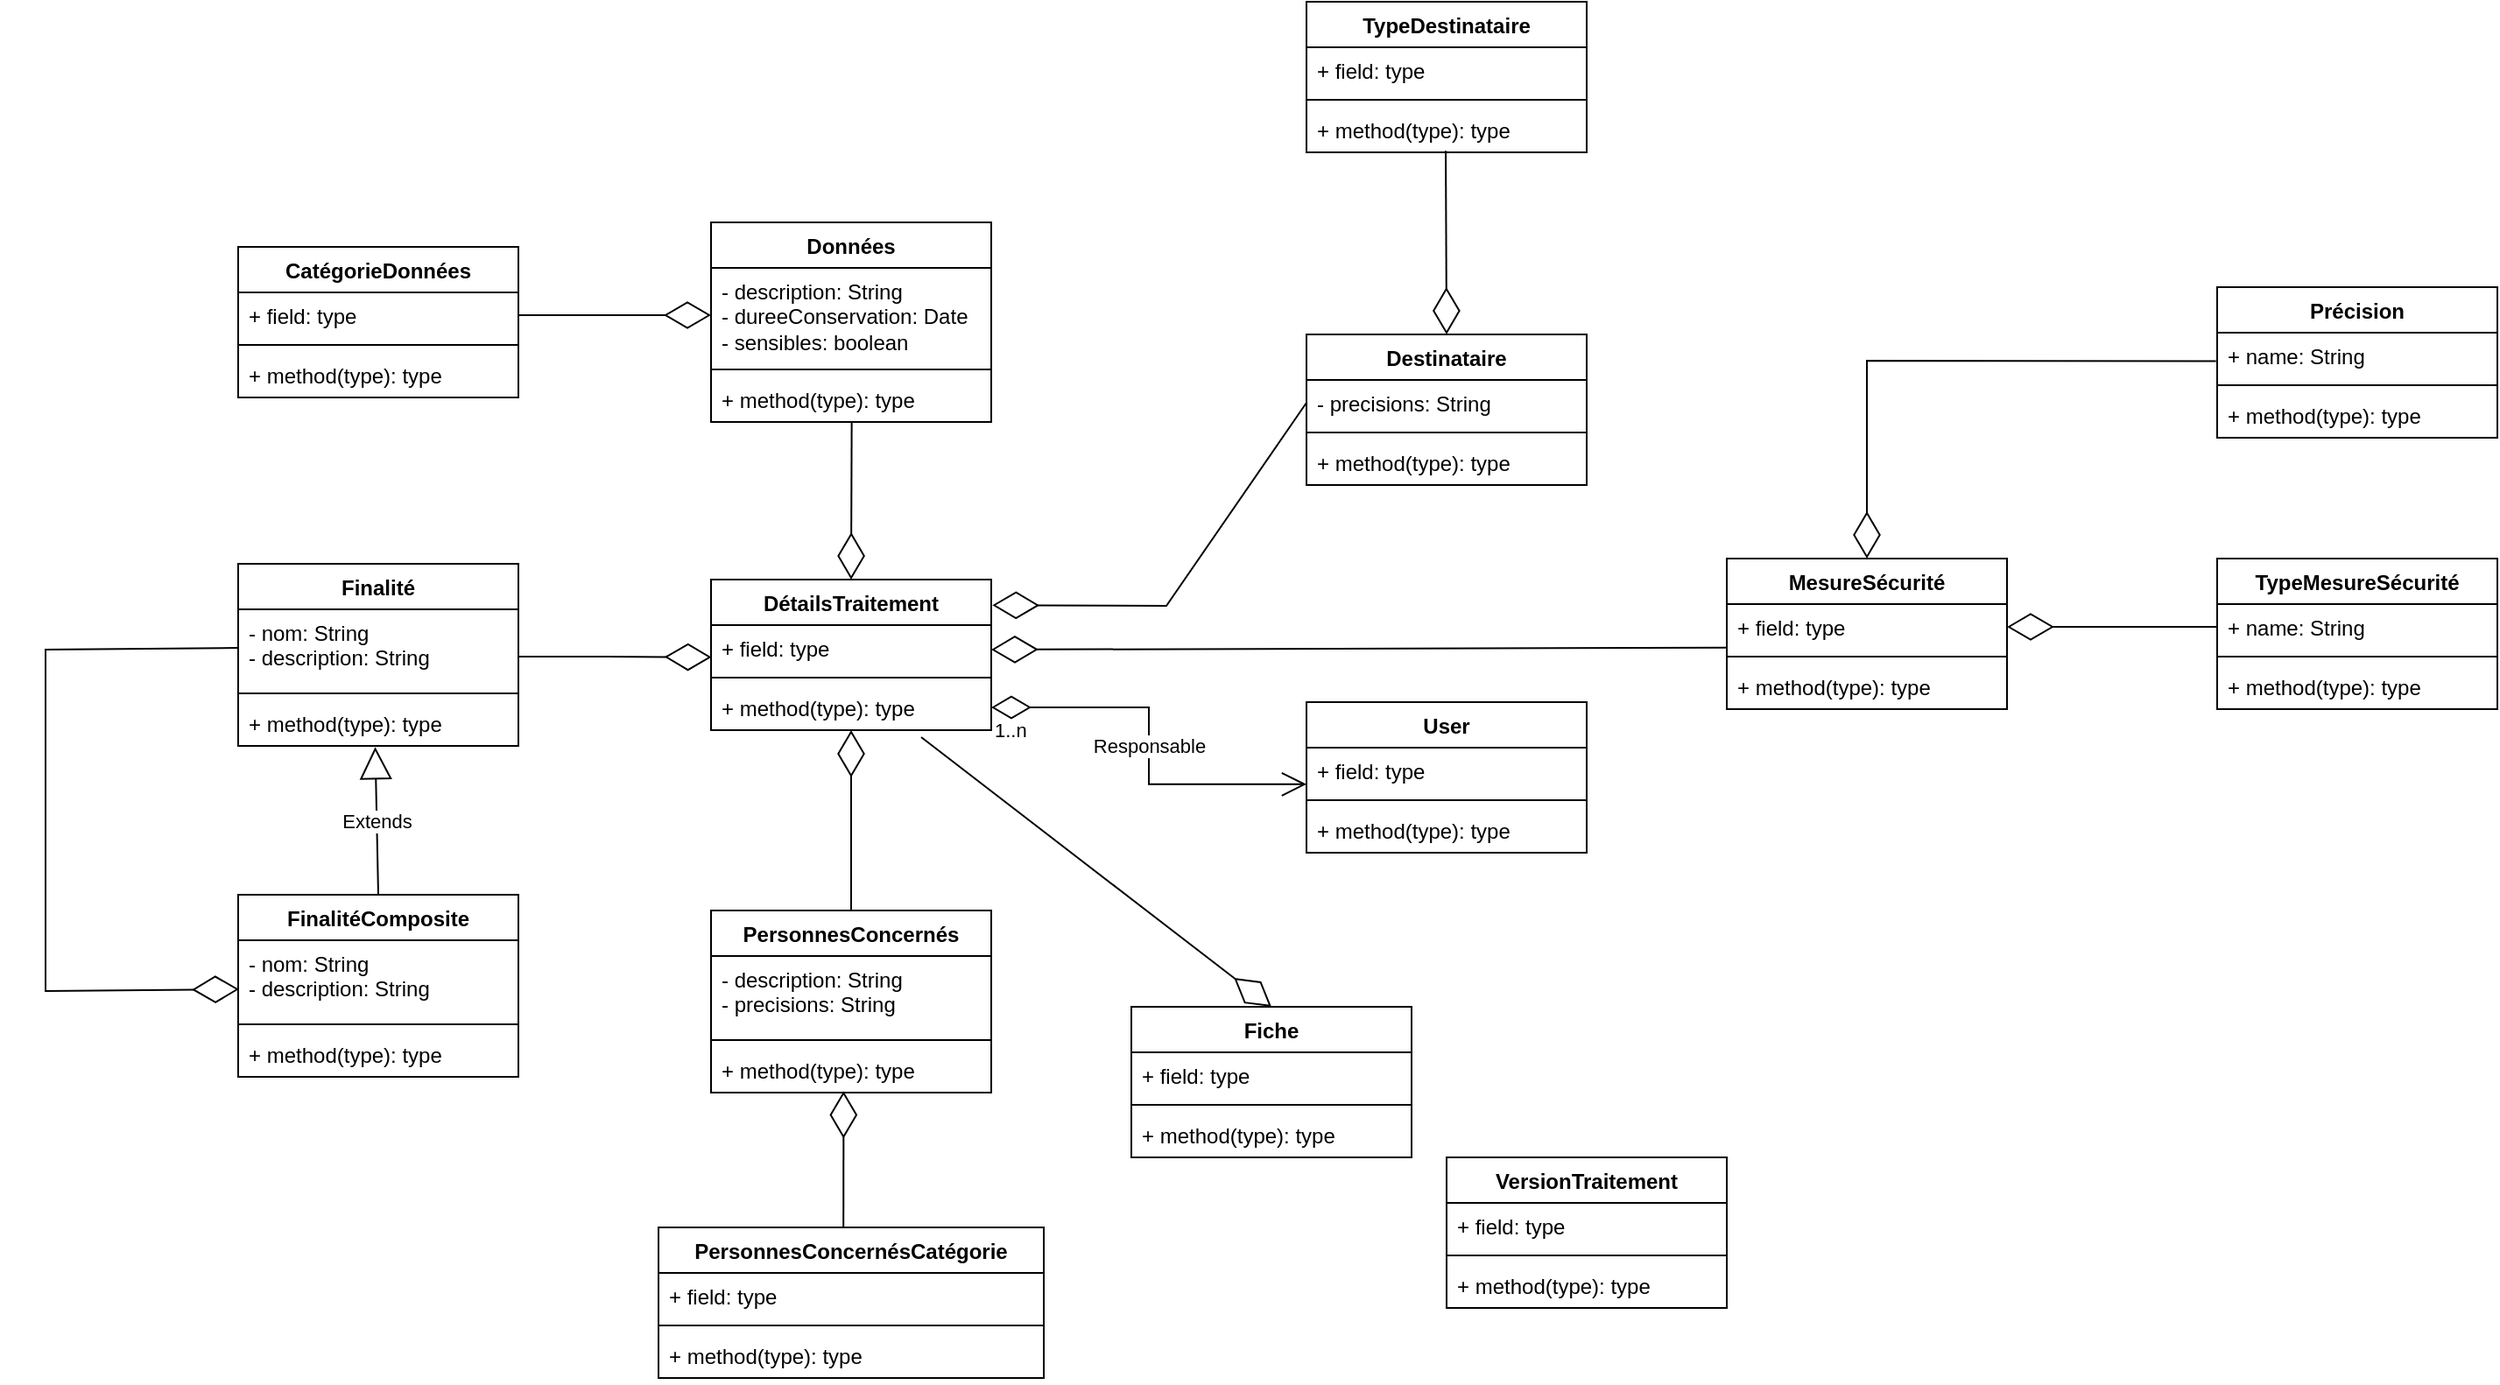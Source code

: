 <mxfile version="23.1.5" type="github">
  <diagram name="Page-1" id="nixVeVIyzlCFdmkHOl0k">
    <mxGraphModel dx="1509" dy="871" grid="1" gridSize="10" guides="1" tooltips="1" connect="1" arrows="1" fold="1" page="1" pageScale="1" pageWidth="2339" pageHeight="3300" math="0" shadow="0">
      <root>
        <mxCell id="0" />
        <mxCell id="1" parent="0" />
        <mxCell id="a0evxMnyFcdkb5QNvWY4-1" value="DétailsTraitement" style="swimlane;fontStyle=1;align=center;verticalAlign=top;childLayout=stackLayout;horizontal=1;startSize=26;horizontalStack=0;resizeParent=1;resizeParentMax=0;resizeLast=0;collapsible=1;marginBottom=0;whiteSpace=wrap;html=1;" vertex="1" parent="1">
          <mxGeometry x="840" y="450" width="160" height="86" as="geometry" />
        </mxCell>
        <mxCell id="a0evxMnyFcdkb5QNvWY4-2" value="+ field: type" style="text;strokeColor=none;fillColor=none;align=left;verticalAlign=top;spacingLeft=4;spacingRight=4;overflow=hidden;rotatable=0;points=[[0,0.5],[1,0.5]];portConstraint=eastwest;whiteSpace=wrap;html=1;" vertex="1" parent="a0evxMnyFcdkb5QNvWY4-1">
          <mxGeometry y="26" width="160" height="26" as="geometry" />
        </mxCell>
        <mxCell id="a0evxMnyFcdkb5QNvWY4-3" value="" style="line;strokeWidth=1;fillColor=none;align=left;verticalAlign=middle;spacingTop=-1;spacingLeft=3;spacingRight=3;rotatable=0;labelPosition=right;points=[];portConstraint=eastwest;strokeColor=inherit;" vertex="1" parent="a0evxMnyFcdkb5QNvWY4-1">
          <mxGeometry y="52" width="160" height="8" as="geometry" />
        </mxCell>
        <mxCell id="a0evxMnyFcdkb5QNvWY4-4" value="+ method(type): type" style="text;strokeColor=none;fillColor=none;align=left;verticalAlign=top;spacingLeft=4;spacingRight=4;overflow=hidden;rotatable=0;points=[[0,0.5],[1,0.5]];portConstraint=eastwest;whiteSpace=wrap;html=1;" vertex="1" parent="a0evxMnyFcdkb5QNvWY4-1">
          <mxGeometry y="60" width="160" height="26" as="geometry" />
        </mxCell>
        <mxCell id="a0evxMnyFcdkb5QNvWY4-5" value="User" style="swimlane;fontStyle=1;align=center;verticalAlign=top;childLayout=stackLayout;horizontal=1;startSize=26;horizontalStack=0;resizeParent=1;resizeParentMax=0;resizeLast=0;collapsible=1;marginBottom=0;whiteSpace=wrap;html=1;" vertex="1" parent="1">
          <mxGeometry x="1180" y="520" width="160" height="86" as="geometry" />
        </mxCell>
        <mxCell id="a0evxMnyFcdkb5QNvWY4-6" value="+ field: type" style="text;strokeColor=none;fillColor=none;align=left;verticalAlign=top;spacingLeft=4;spacingRight=4;overflow=hidden;rotatable=0;points=[[0,0.5],[1,0.5]];portConstraint=eastwest;whiteSpace=wrap;html=1;" vertex="1" parent="a0evxMnyFcdkb5QNvWY4-5">
          <mxGeometry y="26" width="160" height="26" as="geometry" />
        </mxCell>
        <mxCell id="a0evxMnyFcdkb5QNvWY4-7" value="" style="line;strokeWidth=1;fillColor=none;align=left;verticalAlign=middle;spacingTop=-1;spacingLeft=3;spacingRight=3;rotatable=0;labelPosition=right;points=[];portConstraint=eastwest;strokeColor=inherit;" vertex="1" parent="a0evxMnyFcdkb5QNvWY4-5">
          <mxGeometry y="52" width="160" height="8" as="geometry" />
        </mxCell>
        <mxCell id="a0evxMnyFcdkb5QNvWY4-8" value="+ method(type): type" style="text;strokeColor=none;fillColor=none;align=left;verticalAlign=top;spacingLeft=4;spacingRight=4;overflow=hidden;rotatable=0;points=[[0,0.5],[1,0.5]];portConstraint=eastwest;whiteSpace=wrap;html=1;" vertex="1" parent="a0evxMnyFcdkb5QNvWY4-5">
          <mxGeometry y="60" width="160" height="26" as="geometry" />
        </mxCell>
        <mxCell id="a0evxMnyFcdkb5QNvWY4-10" value="Responsable" style="endArrow=open;html=1;endSize=12;startArrow=diamondThin;startSize=20;startFill=0;edgeStyle=orthogonalEdgeStyle;rounded=0;exitX=1;exitY=0.5;exitDx=0;exitDy=0;entryX=0;entryY=0.804;entryDx=0;entryDy=0;entryPerimeter=0;" edge="1" parent="1" source="a0evxMnyFcdkb5QNvWY4-4" target="a0evxMnyFcdkb5QNvWY4-6">
          <mxGeometry relative="1" as="geometry">
            <mxPoint x="1050.0" y="496.436" as="sourcePoint" />
            <mxPoint x="1269.52" y="570" as="targetPoint" />
          </mxGeometry>
        </mxCell>
        <mxCell id="a0evxMnyFcdkb5QNvWY4-11" value="1..n" style="edgeLabel;resizable=0;html=1;align=left;verticalAlign=top;" connectable="0" vertex="1" parent="a0evxMnyFcdkb5QNvWY4-10">
          <mxGeometry x="-1" relative="1" as="geometry" />
        </mxCell>
        <mxCell id="a0evxMnyFcdkb5QNvWY4-13" value="Finalité" style="swimlane;fontStyle=1;align=center;verticalAlign=top;childLayout=stackLayout;horizontal=1;startSize=26;horizontalStack=0;resizeParent=1;resizeParentMax=0;resizeLast=0;collapsible=1;marginBottom=0;whiteSpace=wrap;html=1;" vertex="1" parent="1">
          <mxGeometry x="570" y="441" width="160" height="104" as="geometry" />
        </mxCell>
        <mxCell id="a0evxMnyFcdkb5QNvWY4-14" value="&lt;div&gt;- nom: String&lt;/div&gt;&lt;div&gt;- description: String&lt;br&gt;&lt;/div&gt;" style="text;strokeColor=none;fillColor=none;align=left;verticalAlign=top;spacingLeft=4;spacingRight=4;overflow=hidden;rotatable=0;points=[[0,0.5],[1,0.5]];portConstraint=eastwest;whiteSpace=wrap;html=1;" vertex="1" parent="a0evxMnyFcdkb5QNvWY4-13">
          <mxGeometry y="26" width="160" height="44" as="geometry" />
        </mxCell>
        <mxCell id="a0evxMnyFcdkb5QNvWY4-15" value="" style="line;strokeWidth=1;fillColor=none;align=left;verticalAlign=middle;spacingTop=-1;spacingLeft=3;spacingRight=3;rotatable=0;labelPosition=right;points=[];portConstraint=eastwest;strokeColor=inherit;" vertex="1" parent="a0evxMnyFcdkb5QNvWY4-13">
          <mxGeometry y="70" width="160" height="8" as="geometry" />
        </mxCell>
        <mxCell id="a0evxMnyFcdkb5QNvWY4-16" value="+ method(type): type" style="text;strokeColor=none;fillColor=none;align=left;verticalAlign=top;spacingLeft=4;spacingRight=4;overflow=hidden;rotatable=0;points=[[0,0.5],[1,0.5]];portConstraint=eastwest;whiteSpace=wrap;html=1;" vertex="1" parent="a0evxMnyFcdkb5QNvWY4-13">
          <mxGeometry y="78" width="160" height="26" as="geometry" />
        </mxCell>
        <mxCell id="a0evxMnyFcdkb5QNvWY4-17" value="" style="endArrow=diamondThin;endFill=0;endSize=24;html=1;rounded=0;entryX=0.002;entryY=0.705;entryDx=0;entryDy=0;exitX=1;exitY=0.615;exitDx=0;exitDy=0;exitPerimeter=0;entryPerimeter=0;" edge="1" parent="1" source="a0evxMnyFcdkb5QNvWY4-14" target="a0evxMnyFcdkb5QNvWY4-2">
          <mxGeometry width="160" relative="1" as="geometry">
            <mxPoint x="580" y="660" as="sourcePoint" />
            <mxPoint x="740" y="660" as="targetPoint" />
            <Array as="points">
              <mxPoint x="780" y="494" />
            </Array>
          </mxGeometry>
        </mxCell>
        <mxCell id="a0evxMnyFcdkb5QNvWY4-19" value="FinalitéComposite" style="swimlane;fontStyle=1;align=center;verticalAlign=top;childLayout=stackLayout;horizontal=1;startSize=26;horizontalStack=0;resizeParent=1;resizeParentMax=0;resizeLast=0;collapsible=1;marginBottom=0;whiteSpace=wrap;html=1;" vertex="1" parent="1">
          <mxGeometry x="570" y="630" width="160" height="104" as="geometry" />
        </mxCell>
        <mxCell id="a0evxMnyFcdkb5QNvWY4-20" value="&lt;div&gt;- nom: String&lt;/div&gt;&lt;div&gt;- description: String&lt;br&gt;&lt;/div&gt;" style="text;strokeColor=none;fillColor=none;align=left;verticalAlign=top;spacingLeft=4;spacingRight=4;overflow=hidden;rotatable=0;points=[[0,0.5],[1,0.5]];portConstraint=eastwest;whiteSpace=wrap;html=1;" vertex="1" parent="a0evxMnyFcdkb5QNvWY4-19">
          <mxGeometry y="26" width="160" height="44" as="geometry" />
        </mxCell>
        <mxCell id="a0evxMnyFcdkb5QNvWY4-21" value="" style="line;strokeWidth=1;fillColor=none;align=left;verticalAlign=middle;spacingTop=-1;spacingLeft=3;spacingRight=3;rotatable=0;labelPosition=right;points=[];portConstraint=eastwest;strokeColor=inherit;" vertex="1" parent="a0evxMnyFcdkb5QNvWY4-19">
          <mxGeometry y="70" width="160" height="8" as="geometry" />
        </mxCell>
        <mxCell id="a0evxMnyFcdkb5QNvWY4-22" value="+ method(type): type" style="text;strokeColor=none;fillColor=none;align=left;verticalAlign=top;spacingLeft=4;spacingRight=4;overflow=hidden;rotatable=0;points=[[0,0.5],[1,0.5]];portConstraint=eastwest;whiteSpace=wrap;html=1;" vertex="1" parent="a0evxMnyFcdkb5QNvWY4-19">
          <mxGeometry y="78" width="160" height="26" as="geometry" />
        </mxCell>
        <mxCell id="a0evxMnyFcdkb5QNvWY4-23" value="Extends" style="endArrow=block;endSize=16;endFill=0;html=1;rounded=0;exitX=0.5;exitY=0;exitDx=0;exitDy=0;entryX=0.489;entryY=1.024;entryDx=0;entryDy=0;entryPerimeter=0;" edge="1" parent="1" source="a0evxMnyFcdkb5QNvWY4-19" target="a0evxMnyFcdkb5QNvWY4-16">
          <mxGeometry width="160" relative="1" as="geometry">
            <mxPoint x="680" y="600" as="sourcePoint" />
            <mxPoint x="650" y="550" as="targetPoint" />
          </mxGeometry>
        </mxCell>
        <mxCell id="a0evxMnyFcdkb5QNvWY4-24" value="" style="endArrow=diamondThin;endFill=0;endSize=24;html=1;rounded=0;entryX=0.003;entryY=0.636;entryDx=0;entryDy=0;entryPerimeter=0;exitX=0;exitY=0.5;exitDx=0;exitDy=0;" edge="1" parent="1" source="a0evxMnyFcdkb5QNvWY4-14" target="a0evxMnyFcdkb5QNvWY4-20">
          <mxGeometry width="160" relative="1" as="geometry">
            <mxPoint x="390" y="640" as="sourcePoint" />
            <mxPoint x="550" y="640" as="targetPoint" />
            <Array as="points">
              <mxPoint x="460" y="490" />
              <mxPoint x="460" y="685" />
            </Array>
          </mxGeometry>
        </mxCell>
        <mxCell id="a0evxMnyFcdkb5QNvWY4-25" value="PersonnesConcernés" style="swimlane;fontStyle=1;align=center;verticalAlign=top;childLayout=stackLayout;horizontal=1;startSize=26;horizontalStack=0;resizeParent=1;resizeParentMax=0;resizeLast=0;collapsible=1;marginBottom=0;whiteSpace=wrap;html=1;" vertex="1" parent="1">
          <mxGeometry x="840" y="639" width="160" height="104" as="geometry" />
        </mxCell>
        <mxCell id="a0evxMnyFcdkb5QNvWY4-26" value="&lt;div&gt;- description: String&lt;/div&gt;&lt;div&gt;- precisions: String&lt;br&gt;&lt;/div&gt;" style="text;strokeColor=none;fillColor=none;align=left;verticalAlign=top;spacingLeft=4;spacingRight=4;overflow=hidden;rotatable=0;points=[[0,0.5],[1,0.5]];portConstraint=eastwest;whiteSpace=wrap;html=1;" vertex="1" parent="a0evxMnyFcdkb5QNvWY4-25">
          <mxGeometry y="26" width="160" height="44" as="geometry" />
        </mxCell>
        <mxCell id="a0evxMnyFcdkb5QNvWY4-27" value="" style="line;strokeWidth=1;fillColor=none;align=left;verticalAlign=middle;spacingTop=-1;spacingLeft=3;spacingRight=3;rotatable=0;labelPosition=right;points=[];portConstraint=eastwest;strokeColor=inherit;" vertex="1" parent="a0evxMnyFcdkb5QNvWY4-25">
          <mxGeometry y="70" width="160" height="8" as="geometry" />
        </mxCell>
        <mxCell id="a0evxMnyFcdkb5QNvWY4-28" value="+ method(type): type" style="text;strokeColor=none;fillColor=none;align=left;verticalAlign=top;spacingLeft=4;spacingRight=4;overflow=hidden;rotatable=0;points=[[0,0.5],[1,0.5]];portConstraint=eastwest;whiteSpace=wrap;html=1;" vertex="1" parent="a0evxMnyFcdkb5QNvWY4-25">
          <mxGeometry y="78" width="160" height="26" as="geometry" />
        </mxCell>
        <mxCell id="a0evxMnyFcdkb5QNvWY4-30" value="" style="endArrow=diamondThin;endFill=0;endSize=24;html=1;rounded=0;exitX=0.5;exitY=0;exitDx=0;exitDy=0;entryX=0.5;entryY=1;entryDx=0;entryDy=0;" edge="1" parent="1" source="a0evxMnyFcdkb5QNvWY4-25" target="a0evxMnyFcdkb5QNvWY4-1">
          <mxGeometry width="160" relative="1" as="geometry">
            <mxPoint x="740" y="730" as="sourcePoint" />
            <mxPoint x="920" y="540" as="targetPoint" />
          </mxGeometry>
        </mxCell>
        <mxCell id="a0evxMnyFcdkb5QNvWY4-31" value="Données" style="swimlane;fontStyle=1;align=center;verticalAlign=top;childLayout=stackLayout;horizontal=1;startSize=26;horizontalStack=0;resizeParent=1;resizeParentMax=0;resizeLast=0;collapsible=1;marginBottom=0;whiteSpace=wrap;html=1;" vertex="1" parent="1">
          <mxGeometry x="840" y="246" width="160" height="114" as="geometry" />
        </mxCell>
        <mxCell id="a0evxMnyFcdkb5QNvWY4-32" value="&lt;div&gt;- description: String&lt;/div&gt;&lt;div&gt;- dureeConservation: Date&lt;/div&gt;&lt;div&gt;- sensibles: boolean&lt;br&gt;&lt;/div&gt;" style="text;strokeColor=none;fillColor=none;align=left;verticalAlign=top;spacingLeft=4;spacingRight=4;overflow=hidden;rotatable=0;points=[[0,0.5],[1,0.5]];portConstraint=eastwest;whiteSpace=wrap;html=1;" vertex="1" parent="a0evxMnyFcdkb5QNvWY4-31">
          <mxGeometry y="26" width="160" height="54" as="geometry" />
        </mxCell>
        <mxCell id="a0evxMnyFcdkb5QNvWY4-33" value="" style="line;strokeWidth=1;fillColor=none;align=left;verticalAlign=middle;spacingTop=-1;spacingLeft=3;spacingRight=3;rotatable=0;labelPosition=right;points=[];portConstraint=eastwest;strokeColor=inherit;" vertex="1" parent="a0evxMnyFcdkb5QNvWY4-31">
          <mxGeometry y="80" width="160" height="8" as="geometry" />
        </mxCell>
        <mxCell id="a0evxMnyFcdkb5QNvWY4-34" value="+ method(type): type" style="text;strokeColor=none;fillColor=none;align=left;verticalAlign=top;spacingLeft=4;spacingRight=4;overflow=hidden;rotatable=0;points=[[0,0.5],[1,0.5]];portConstraint=eastwest;whiteSpace=wrap;html=1;" vertex="1" parent="a0evxMnyFcdkb5QNvWY4-31">
          <mxGeometry y="88" width="160" height="26" as="geometry" />
        </mxCell>
        <mxCell id="a0evxMnyFcdkb5QNvWY4-36" value="" style="endArrow=diamondThin;endFill=0;endSize=24;html=1;rounded=0;entryX=0.5;entryY=0;entryDx=0;entryDy=0;exitX=0.502;exitY=0.989;exitDx=0;exitDy=0;exitPerimeter=0;" edge="1" parent="1" source="a0evxMnyFcdkb5QNvWY4-34" target="a0evxMnyFcdkb5QNvWY4-1">
          <mxGeometry width="160" relative="1" as="geometry">
            <mxPoint x="810" y="410" as="sourcePoint" />
            <mxPoint x="970" y="410" as="targetPoint" />
          </mxGeometry>
        </mxCell>
        <mxCell id="a0evxMnyFcdkb5QNvWY4-38" value="MesureSécurité" style="swimlane;fontStyle=1;align=center;verticalAlign=top;childLayout=stackLayout;horizontal=1;startSize=26;horizontalStack=0;resizeParent=1;resizeParentMax=0;resizeLast=0;collapsible=1;marginBottom=0;whiteSpace=wrap;html=1;" vertex="1" parent="1">
          <mxGeometry x="1420" y="438" width="160" height="86" as="geometry" />
        </mxCell>
        <mxCell id="a0evxMnyFcdkb5QNvWY4-39" value="+ field: type" style="text;strokeColor=none;fillColor=none;align=left;verticalAlign=top;spacingLeft=4;spacingRight=4;overflow=hidden;rotatable=0;points=[[0,0.5],[1,0.5]];portConstraint=eastwest;whiteSpace=wrap;html=1;" vertex="1" parent="a0evxMnyFcdkb5QNvWY4-38">
          <mxGeometry y="26" width="160" height="26" as="geometry" />
        </mxCell>
        <mxCell id="a0evxMnyFcdkb5QNvWY4-40" value="" style="line;strokeWidth=1;fillColor=none;align=left;verticalAlign=middle;spacingTop=-1;spacingLeft=3;spacingRight=3;rotatable=0;labelPosition=right;points=[];portConstraint=eastwest;strokeColor=inherit;" vertex="1" parent="a0evxMnyFcdkb5QNvWY4-38">
          <mxGeometry y="52" width="160" height="8" as="geometry" />
        </mxCell>
        <mxCell id="a0evxMnyFcdkb5QNvWY4-41" value="+ method(type): type" style="text;strokeColor=none;fillColor=none;align=left;verticalAlign=top;spacingLeft=4;spacingRight=4;overflow=hidden;rotatable=0;points=[[0,0.5],[1,0.5]];portConstraint=eastwest;whiteSpace=wrap;html=1;" vertex="1" parent="a0evxMnyFcdkb5QNvWY4-38">
          <mxGeometry y="60" width="160" height="26" as="geometry" />
        </mxCell>
        <mxCell id="a0evxMnyFcdkb5QNvWY4-42" value="" style="endArrow=diamondThin;endFill=0;endSize=24;html=1;rounded=0;exitX=-0.001;exitY=0.956;exitDx=0;exitDy=0;exitPerimeter=0;" edge="1" parent="1" source="a0evxMnyFcdkb5QNvWY4-39">
          <mxGeometry width="160" relative="1" as="geometry">
            <mxPoint x="1410" y="489" as="sourcePoint" />
            <mxPoint x="1000" y="490" as="targetPoint" />
            <Array as="points" />
          </mxGeometry>
        </mxCell>
        <mxCell id="a0evxMnyFcdkb5QNvWY4-44" value="" style="endArrow=diamondThin;endFill=0;endSize=24;html=1;rounded=0;entryX=0;entryY=0.5;entryDx=0;entryDy=0;exitX=1;exitY=0.5;exitDx=0;exitDy=0;" edge="1" parent="1" source="a0evxMnyFcdkb5QNvWY4-46" target="a0evxMnyFcdkb5QNvWY4-32">
          <mxGeometry width="160" relative="1" as="geometry">
            <mxPoint x="740" y="299" as="sourcePoint" />
            <mxPoint x="710" y="364" as="targetPoint" />
          </mxGeometry>
        </mxCell>
        <mxCell id="a0evxMnyFcdkb5QNvWY4-45" value="CatégorieDonnées" style="swimlane;fontStyle=1;align=center;verticalAlign=top;childLayout=stackLayout;horizontal=1;startSize=26;horizontalStack=0;resizeParent=1;resizeParentMax=0;resizeLast=0;collapsible=1;marginBottom=0;whiteSpace=wrap;html=1;" vertex="1" parent="1">
          <mxGeometry x="570" y="260" width="160" height="86" as="geometry" />
        </mxCell>
        <mxCell id="a0evxMnyFcdkb5QNvWY4-46" value="+ field: type" style="text;strokeColor=none;fillColor=none;align=left;verticalAlign=top;spacingLeft=4;spacingRight=4;overflow=hidden;rotatable=0;points=[[0,0.5],[1,0.5]];portConstraint=eastwest;whiteSpace=wrap;html=1;" vertex="1" parent="a0evxMnyFcdkb5QNvWY4-45">
          <mxGeometry y="26" width="160" height="26" as="geometry" />
        </mxCell>
        <mxCell id="a0evxMnyFcdkb5QNvWY4-47" value="" style="line;strokeWidth=1;fillColor=none;align=left;verticalAlign=middle;spacingTop=-1;spacingLeft=3;spacingRight=3;rotatable=0;labelPosition=right;points=[];portConstraint=eastwest;strokeColor=inherit;" vertex="1" parent="a0evxMnyFcdkb5QNvWY4-45">
          <mxGeometry y="52" width="160" height="8" as="geometry" />
        </mxCell>
        <mxCell id="a0evxMnyFcdkb5QNvWY4-48" value="+ method(type): type" style="text;strokeColor=none;fillColor=none;align=left;verticalAlign=top;spacingLeft=4;spacingRight=4;overflow=hidden;rotatable=0;points=[[0,0.5],[1,0.5]];portConstraint=eastwest;whiteSpace=wrap;html=1;" vertex="1" parent="a0evxMnyFcdkb5QNvWY4-45">
          <mxGeometry y="60" width="160" height="26" as="geometry" />
        </mxCell>
        <mxCell id="a0evxMnyFcdkb5QNvWY4-53" value="" style="endArrow=diamondThin;endFill=0;endSize=24;html=1;rounded=0;entryX=1;entryY=0.5;entryDx=0;entryDy=0;exitX=0;exitY=0.5;exitDx=0;exitDy=0;" edge="1" parent="1" source="a0evxMnyFcdkb5QNvWY4-55" target="a0evxMnyFcdkb5QNvWY4-39">
          <mxGeometry width="160" relative="1" as="geometry">
            <mxPoint x="1690" y="483" as="sourcePoint" />
            <mxPoint x="1850" y="473" as="targetPoint" />
          </mxGeometry>
        </mxCell>
        <mxCell id="a0evxMnyFcdkb5QNvWY4-54" value="TypeMesureSécurité" style="swimlane;fontStyle=1;align=center;verticalAlign=top;childLayout=stackLayout;horizontal=1;startSize=26;horizontalStack=0;resizeParent=1;resizeParentMax=0;resizeLast=0;collapsible=1;marginBottom=0;whiteSpace=wrap;html=1;" vertex="1" parent="1">
          <mxGeometry x="1700" y="438" width="160" height="86" as="geometry" />
        </mxCell>
        <mxCell id="a0evxMnyFcdkb5QNvWY4-55" value="+ name: String" style="text;strokeColor=none;fillColor=none;align=left;verticalAlign=top;spacingLeft=4;spacingRight=4;overflow=hidden;rotatable=0;points=[[0,0.5],[1,0.5]];portConstraint=eastwest;whiteSpace=wrap;html=1;" vertex="1" parent="a0evxMnyFcdkb5QNvWY4-54">
          <mxGeometry y="26" width="160" height="26" as="geometry" />
        </mxCell>
        <mxCell id="a0evxMnyFcdkb5QNvWY4-56" value="" style="line;strokeWidth=1;fillColor=none;align=left;verticalAlign=middle;spacingTop=-1;spacingLeft=3;spacingRight=3;rotatable=0;labelPosition=right;points=[];portConstraint=eastwest;strokeColor=inherit;" vertex="1" parent="a0evxMnyFcdkb5QNvWY4-54">
          <mxGeometry y="52" width="160" height="8" as="geometry" />
        </mxCell>
        <mxCell id="a0evxMnyFcdkb5QNvWY4-57" value="+ method(type): type" style="text;strokeColor=none;fillColor=none;align=left;verticalAlign=top;spacingLeft=4;spacingRight=4;overflow=hidden;rotatable=0;points=[[0,0.5],[1,0.5]];portConstraint=eastwest;whiteSpace=wrap;html=1;" vertex="1" parent="a0evxMnyFcdkb5QNvWY4-54">
          <mxGeometry y="60" width="160" height="26" as="geometry" />
        </mxCell>
        <mxCell id="a0evxMnyFcdkb5QNvWY4-58" value="Précision" style="swimlane;fontStyle=1;align=center;verticalAlign=top;childLayout=stackLayout;horizontal=1;startSize=26;horizontalStack=0;resizeParent=1;resizeParentMax=0;resizeLast=0;collapsible=1;marginBottom=0;whiteSpace=wrap;html=1;" vertex="1" parent="1">
          <mxGeometry x="1700" y="283" width="160" height="86" as="geometry" />
        </mxCell>
        <mxCell id="a0evxMnyFcdkb5QNvWY4-59" value="+ name: String" style="text;strokeColor=none;fillColor=none;align=left;verticalAlign=top;spacingLeft=4;spacingRight=4;overflow=hidden;rotatable=0;points=[[0,0.5],[1,0.5]];portConstraint=eastwest;whiteSpace=wrap;html=1;" vertex="1" parent="a0evxMnyFcdkb5QNvWY4-58">
          <mxGeometry y="26" width="160" height="26" as="geometry" />
        </mxCell>
        <mxCell id="a0evxMnyFcdkb5QNvWY4-60" value="" style="line;strokeWidth=1;fillColor=none;align=left;verticalAlign=middle;spacingTop=-1;spacingLeft=3;spacingRight=3;rotatable=0;labelPosition=right;points=[];portConstraint=eastwest;strokeColor=inherit;" vertex="1" parent="a0evxMnyFcdkb5QNvWY4-58">
          <mxGeometry y="52" width="160" height="8" as="geometry" />
        </mxCell>
        <mxCell id="a0evxMnyFcdkb5QNvWY4-61" value="+ method(type): type" style="text;strokeColor=none;fillColor=none;align=left;verticalAlign=top;spacingLeft=4;spacingRight=4;overflow=hidden;rotatable=0;points=[[0,0.5],[1,0.5]];portConstraint=eastwest;whiteSpace=wrap;html=1;" vertex="1" parent="a0evxMnyFcdkb5QNvWY4-58">
          <mxGeometry y="60" width="160" height="26" as="geometry" />
        </mxCell>
        <mxCell id="a0evxMnyFcdkb5QNvWY4-62" value="" style="endArrow=diamondThin;endFill=0;endSize=24;html=1;rounded=0;entryX=0.5;entryY=0;entryDx=0;entryDy=0;exitX=-0.004;exitY=0.626;exitDx=0;exitDy=0;exitPerimeter=0;" edge="1" parent="1" source="a0evxMnyFcdkb5QNvWY4-59" target="a0evxMnyFcdkb5QNvWY4-38">
          <mxGeometry width="160" relative="1" as="geometry">
            <mxPoint x="1690" y="363" as="sourcePoint" />
            <mxPoint x="1510" y="413" as="targetPoint" />
            <Array as="points">
              <mxPoint x="1500" y="325" />
            </Array>
          </mxGeometry>
        </mxCell>
        <mxCell id="a0evxMnyFcdkb5QNvWY4-65" value="" style="endArrow=diamondThin;endFill=0;endSize=24;html=1;rounded=0;entryX=0.473;entryY=0.971;entryDx=0;entryDy=0;entryPerimeter=0;exitX=0.48;exitY=0;exitDx=0;exitDy=0;exitPerimeter=0;" edge="1" parent="1" source="a0evxMnyFcdkb5QNvWY4-66" target="a0evxMnyFcdkb5QNvWY4-28">
          <mxGeometry width="160" relative="1" as="geometry">
            <mxPoint x="916" y="800" as="sourcePoint" />
            <mxPoint x="910" y="780" as="targetPoint" />
          </mxGeometry>
        </mxCell>
        <mxCell id="a0evxMnyFcdkb5QNvWY4-66" value="PersonnesConcernésCatégorie" style="swimlane;fontStyle=1;align=center;verticalAlign=top;childLayout=stackLayout;horizontal=1;startSize=26;horizontalStack=0;resizeParent=1;resizeParentMax=0;resizeLast=0;collapsible=1;marginBottom=0;whiteSpace=wrap;html=1;" vertex="1" parent="1">
          <mxGeometry x="810" y="820" width="220" height="86" as="geometry" />
        </mxCell>
        <mxCell id="a0evxMnyFcdkb5QNvWY4-67" value="+ field: type" style="text;strokeColor=none;fillColor=none;align=left;verticalAlign=top;spacingLeft=4;spacingRight=4;overflow=hidden;rotatable=0;points=[[0,0.5],[1,0.5]];portConstraint=eastwest;whiteSpace=wrap;html=1;" vertex="1" parent="a0evxMnyFcdkb5QNvWY4-66">
          <mxGeometry y="26" width="220" height="26" as="geometry" />
        </mxCell>
        <mxCell id="a0evxMnyFcdkb5QNvWY4-68" value="" style="line;strokeWidth=1;fillColor=none;align=left;verticalAlign=middle;spacingTop=-1;spacingLeft=3;spacingRight=3;rotatable=0;labelPosition=right;points=[];portConstraint=eastwest;strokeColor=inherit;" vertex="1" parent="a0evxMnyFcdkb5QNvWY4-66">
          <mxGeometry y="52" width="220" height="8" as="geometry" />
        </mxCell>
        <mxCell id="a0evxMnyFcdkb5QNvWY4-69" value="+ method(type): type" style="text;strokeColor=none;fillColor=none;align=left;verticalAlign=top;spacingLeft=4;spacingRight=4;overflow=hidden;rotatable=0;points=[[0,0.5],[1,0.5]];portConstraint=eastwest;whiteSpace=wrap;html=1;" vertex="1" parent="a0evxMnyFcdkb5QNvWY4-66">
          <mxGeometry y="60" width="220" height="26" as="geometry" />
        </mxCell>
        <mxCell id="a0evxMnyFcdkb5QNvWY4-71" value="" style="endArrow=diamondThin;endFill=0;endSize=24;html=1;rounded=0;exitX=0;exitY=0.5;exitDx=0;exitDy=0;entryX=1.004;entryY=0.17;entryDx=0;entryDy=0;entryPerimeter=0;" edge="1" parent="1" source="a0evxMnyFcdkb5QNvWY4-73" target="a0evxMnyFcdkb5QNvWY4-1">
          <mxGeometry width="160" relative="1" as="geometry">
            <mxPoint x="1350" y="424.13" as="sourcePoint" />
            <mxPoint x="1000" y="460" as="targetPoint" />
            <Array as="points">
              <mxPoint x="1100" y="465" />
            </Array>
          </mxGeometry>
        </mxCell>
        <mxCell id="a0evxMnyFcdkb5QNvWY4-72" value="Destinataire" style="swimlane;fontStyle=1;align=center;verticalAlign=top;childLayout=stackLayout;horizontal=1;startSize=26;horizontalStack=0;resizeParent=1;resizeParentMax=0;resizeLast=0;collapsible=1;marginBottom=0;whiteSpace=wrap;html=1;" vertex="1" parent="1">
          <mxGeometry x="1180" y="310" width="160" height="86" as="geometry" />
        </mxCell>
        <mxCell id="a0evxMnyFcdkb5QNvWY4-73" value="- precisions: String" style="text;strokeColor=none;fillColor=none;align=left;verticalAlign=top;spacingLeft=4;spacingRight=4;overflow=hidden;rotatable=0;points=[[0,0.5],[1,0.5]];portConstraint=eastwest;whiteSpace=wrap;html=1;" vertex="1" parent="a0evxMnyFcdkb5QNvWY4-72">
          <mxGeometry y="26" width="160" height="26" as="geometry" />
        </mxCell>
        <mxCell id="a0evxMnyFcdkb5QNvWY4-74" value="" style="line;strokeWidth=1;fillColor=none;align=left;verticalAlign=middle;spacingTop=-1;spacingLeft=3;spacingRight=3;rotatable=0;labelPosition=right;points=[];portConstraint=eastwest;strokeColor=inherit;" vertex="1" parent="a0evxMnyFcdkb5QNvWY4-72">
          <mxGeometry y="52" width="160" height="8" as="geometry" />
        </mxCell>
        <mxCell id="a0evxMnyFcdkb5QNvWY4-75" value="+ method(type): type" style="text;strokeColor=none;fillColor=none;align=left;verticalAlign=top;spacingLeft=4;spacingRight=4;overflow=hidden;rotatable=0;points=[[0,0.5],[1,0.5]];portConstraint=eastwest;whiteSpace=wrap;html=1;" vertex="1" parent="a0evxMnyFcdkb5QNvWY4-72">
          <mxGeometry y="60" width="160" height="26" as="geometry" />
        </mxCell>
        <mxCell id="a0evxMnyFcdkb5QNvWY4-76" value="" style="endArrow=diamondThin;endFill=0;endSize=24;html=1;rounded=0;entryX=0.5;entryY=0;entryDx=0;entryDy=0;exitX=0.497;exitY=0.968;exitDx=0;exitDy=0;exitPerimeter=0;" edge="1" parent="1" source="a0evxMnyFcdkb5QNvWY4-80" target="a0evxMnyFcdkb5QNvWY4-72">
          <mxGeometry width="160" relative="1" as="geometry">
            <mxPoint x="1260" y="210" as="sourcePoint" />
            <mxPoint x="1250" y="300" as="targetPoint" />
          </mxGeometry>
        </mxCell>
        <mxCell id="a0evxMnyFcdkb5QNvWY4-77" value="TypeDestinataire" style="swimlane;fontStyle=1;align=center;verticalAlign=top;childLayout=stackLayout;horizontal=1;startSize=26;horizontalStack=0;resizeParent=1;resizeParentMax=0;resizeLast=0;collapsible=1;marginBottom=0;whiteSpace=wrap;html=1;" vertex="1" parent="1">
          <mxGeometry x="1180" y="120" width="160" height="86" as="geometry" />
        </mxCell>
        <mxCell id="a0evxMnyFcdkb5QNvWY4-78" value="+ field: type" style="text;strokeColor=none;fillColor=none;align=left;verticalAlign=top;spacingLeft=4;spacingRight=4;overflow=hidden;rotatable=0;points=[[0,0.5],[1,0.5]];portConstraint=eastwest;whiteSpace=wrap;html=1;" vertex="1" parent="a0evxMnyFcdkb5QNvWY4-77">
          <mxGeometry y="26" width="160" height="26" as="geometry" />
        </mxCell>
        <mxCell id="a0evxMnyFcdkb5QNvWY4-79" value="" style="line;strokeWidth=1;fillColor=none;align=left;verticalAlign=middle;spacingTop=-1;spacingLeft=3;spacingRight=3;rotatable=0;labelPosition=right;points=[];portConstraint=eastwest;strokeColor=inherit;" vertex="1" parent="a0evxMnyFcdkb5QNvWY4-77">
          <mxGeometry y="52" width="160" height="8" as="geometry" />
        </mxCell>
        <mxCell id="a0evxMnyFcdkb5QNvWY4-80" value="+ method(type): type" style="text;strokeColor=none;fillColor=none;align=left;verticalAlign=top;spacingLeft=4;spacingRight=4;overflow=hidden;rotatable=0;points=[[0,0.5],[1,0.5]];portConstraint=eastwest;whiteSpace=wrap;html=1;" vertex="1" parent="a0evxMnyFcdkb5QNvWY4-77">
          <mxGeometry y="60" width="160" height="26" as="geometry" />
        </mxCell>
        <mxCell id="a0evxMnyFcdkb5QNvWY4-83" value="VersionTraitement" style="swimlane;fontStyle=1;align=center;verticalAlign=top;childLayout=stackLayout;horizontal=1;startSize=26;horizontalStack=0;resizeParent=1;resizeParentMax=0;resizeLast=0;collapsible=1;marginBottom=0;whiteSpace=wrap;html=1;" vertex="1" parent="1">
          <mxGeometry x="1260" y="780" width="160" height="86" as="geometry" />
        </mxCell>
        <mxCell id="a0evxMnyFcdkb5QNvWY4-84" value="+ field: type" style="text;strokeColor=none;fillColor=none;align=left;verticalAlign=top;spacingLeft=4;spacingRight=4;overflow=hidden;rotatable=0;points=[[0,0.5],[1,0.5]];portConstraint=eastwest;whiteSpace=wrap;html=1;" vertex="1" parent="a0evxMnyFcdkb5QNvWY4-83">
          <mxGeometry y="26" width="160" height="26" as="geometry" />
        </mxCell>
        <mxCell id="a0evxMnyFcdkb5QNvWY4-85" value="" style="line;strokeWidth=1;fillColor=none;align=left;verticalAlign=middle;spacingTop=-1;spacingLeft=3;spacingRight=3;rotatable=0;labelPosition=right;points=[];portConstraint=eastwest;strokeColor=inherit;" vertex="1" parent="a0evxMnyFcdkb5QNvWY4-83">
          <mxGeometry y="52" width="160" height="8" as="geometry" />
        </mxCell>
        <mxCell id="a0evxMnyFcdkb5QNvWY4-86" value="+ method(type): type" style="text;strokeColor=none;fillColor=none;align=left;verticalAlign=top;spacingLeft=4;spacingRight=4;overflow=hidden;rotatable=0;points=[[0,0.5],[1,0.5]];portConstraint=eastwest;whiteSpace=wrap;html=1;" vertex="1" parent="a0evxMnyFcdkb5QNvWY4-83">
          <mxGeometry y="60" width="160" height="26" as="geometry" />
        </mxCell>
        <mxCell id="a0evxMnyFcdkb5QNvWY4-87" value="" style="endArrow=diamondThin;endFill=0;endSize=24;html=1;rounded=0;entryX=0.5;entryY=0;entryDx=0;entryDy=0;exitX=0.75;exitY=1.154;exitDx=0;exitDy=0;exitPerimeter=0;" edge="1" parent="1" source="a0evxMnyFcdkb5QNvWY4-4" target="a0evxMnyFcdkb5QNvWY4-88">
          <mxGeometry width="160" relative="1" as="geometry">
            <mxPoint x="1130" y="660" as="sourcePoint" />
            <mxPoint x="970" y="560" as="targetPoint" />
          </mxGeometry>
        </mxCell>
        <mxCell id="a0evxMnyFcdkb5QNvWY4-88" value="Fiche" style="swimlane;fontStyle=1;align=center;verticalAlign=top;childLayout=stackLayout;horizontal=1;startSize=26;horizontalStack=0;resizeParent=1;resizeParentMax=0;resizeLast=0;collapsible=1;marginBottom=0;whiteSpace=wrap;html=1;" vertex="1" parent="1">
          <mxGeometry x="1080" y="694" width="160" height="86" as="geometry" />
        </mxCell>
        <mxCell id="a0evxMnyFcdkb5QNvWY4-89" value="+ field: type" style="text;strokeColor=none;fillColor=none;align=left;verticalAlign=top;spacingLeft=4;spacingRight=4;overflow=hidden;rotatable=0;points=[[0,0.5],[1,0.5]];portConstraint=eastwest;whiteSpace=wrap;html=1;" vertex="1" parent="a0evxMnyFcdkb5QNvWY4-88">
          <mxGeometry y="26" width="160" height="26" as="geometry" />
        </mxCell>
        <mxCell id="a0evxMnyFcdkb5QNvWY4-90" value="" style="line;strokeWidth=1;fillColor=none;align=left;verticalAlign=middle;spacingTop=-1;spacingLeft=3;spacingRight=3;rotatable=0;labelPosition=right;points=[];portConstraint=eastwest;strokeColor=inherit;" vertex="1" parent="a0evxMnyFcdkb5QNvWY4-88">
          <mxGeometry y="52" width="160" height="8" as="geometry" />
        </mxCell>
        <mxCell id="a0evxMnyFcdkb5QNvWY4-91" value="+ method(type): type" style="text;strokeColor=none;fillColor=none;align=left;verticalAlign=top;spacingLeft=4;spacingRight=4;overflow=hidden;rotatable=0;points=[[0,0.5],[1,0.5]];portConstraint=eastwest;whiteSpace=wrap;html=1;" vertex="1" parent="a0evxMnyFcdkb5QNvWY4-88">
          <mxGeometry y="60" width="160" height="26" as="geometry" />
        </mxCell>
      </root>
    </mxGraphModel>
  </diagram>
</mxfile>
